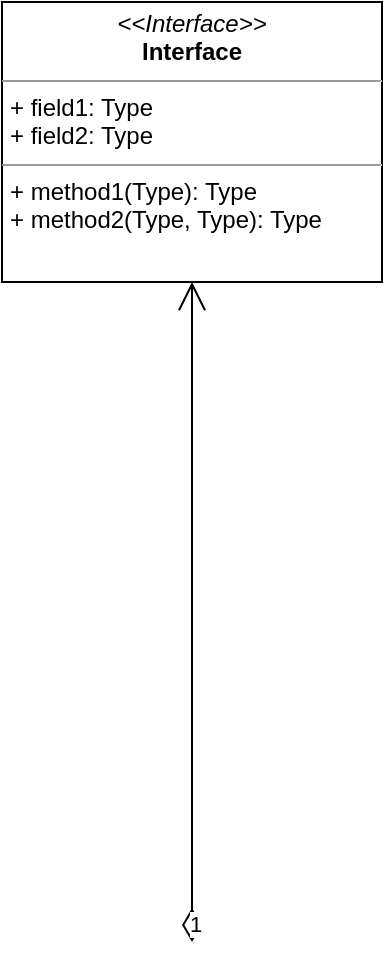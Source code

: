 <mxfile version="20.7.4" type="github"><diagram id="OcGF4WS5GMUZ7MFj0VdL" name="第 1 页"><mxGraphModel dx="1908" dy="1184" grid="1" gridSize="10" guides="1" tooltips="1" connect="1" arrows="1" fold="1" page="1" pageScale="1" pageWidth="827" pageHeight="1169" math="0" shadow="0"><root><mxCell id="0"/><mxCell id="1" parent="0"/><mxCell id="Tr46auGARh-X1211PGIi-1" value="&lt;p style=&quot;margin:0px;margin-top:4px;text-align:center;&quot;&gt;&lt;i&gt;&amp;lt;&amp;lt;Interface&amp;gt;&amp;gt;&lt;/i&gt;&lt;br/&gt;&lt;b&gt;Interface&lt;/b&gt;&lt;/p&gt;&lt;hr size=&quot;1&quot;/&gt;&lt;p style=&quot;margin:0px;margin-left:4px;&quot;&gt;+ field1: Type&lt;br/&gt;+ field2: Type&lt;/p&gt;&lt;hr size=&quot;1&quot;/&gt;&lt;p style=&quot;margin:0px;margin-left:4px;&quot;&gt;+ method1(Type): Type&lt;br/&gt;+ method2(Type, Type): Type&lt;/p&gt;" style="verticalAlign=top;align=left;overflow=fill;fontSize=12;fontFamily=Helvetica;html=1;" parent="1" vertex="1"><mxGeometry x="390" y="170" width="190" height="140" as="geometry"/></mxCell><mxCell id="Tr46auGARh-X1211PGIi-2" value="1" style="endArrow=open;html=1;endSize=12;startArrow=diamondThin;startSize=14;startFill=0;edgeStyle=orthogonalEdgeStyle;align=left;verticalAlign=bottom;rounded=0;entryX=0.5;entryY=1;entryDx=0;entryDy=0;" parent="1" target="Tr46auGARh-X1211PGIi-1" edge="1"><mxGeometry x="-1" y="3" relative="1" as="geometry"><mxPoint x="485" y="640" as="sourcePoint"/><mxPoint x="680" y="600" as="targetPoint"/><Array as="points"><mxPoint x="485" y="600"/></Array></mxGeometry></mxCell></root></mxGraphModel></diagram></mxfile>